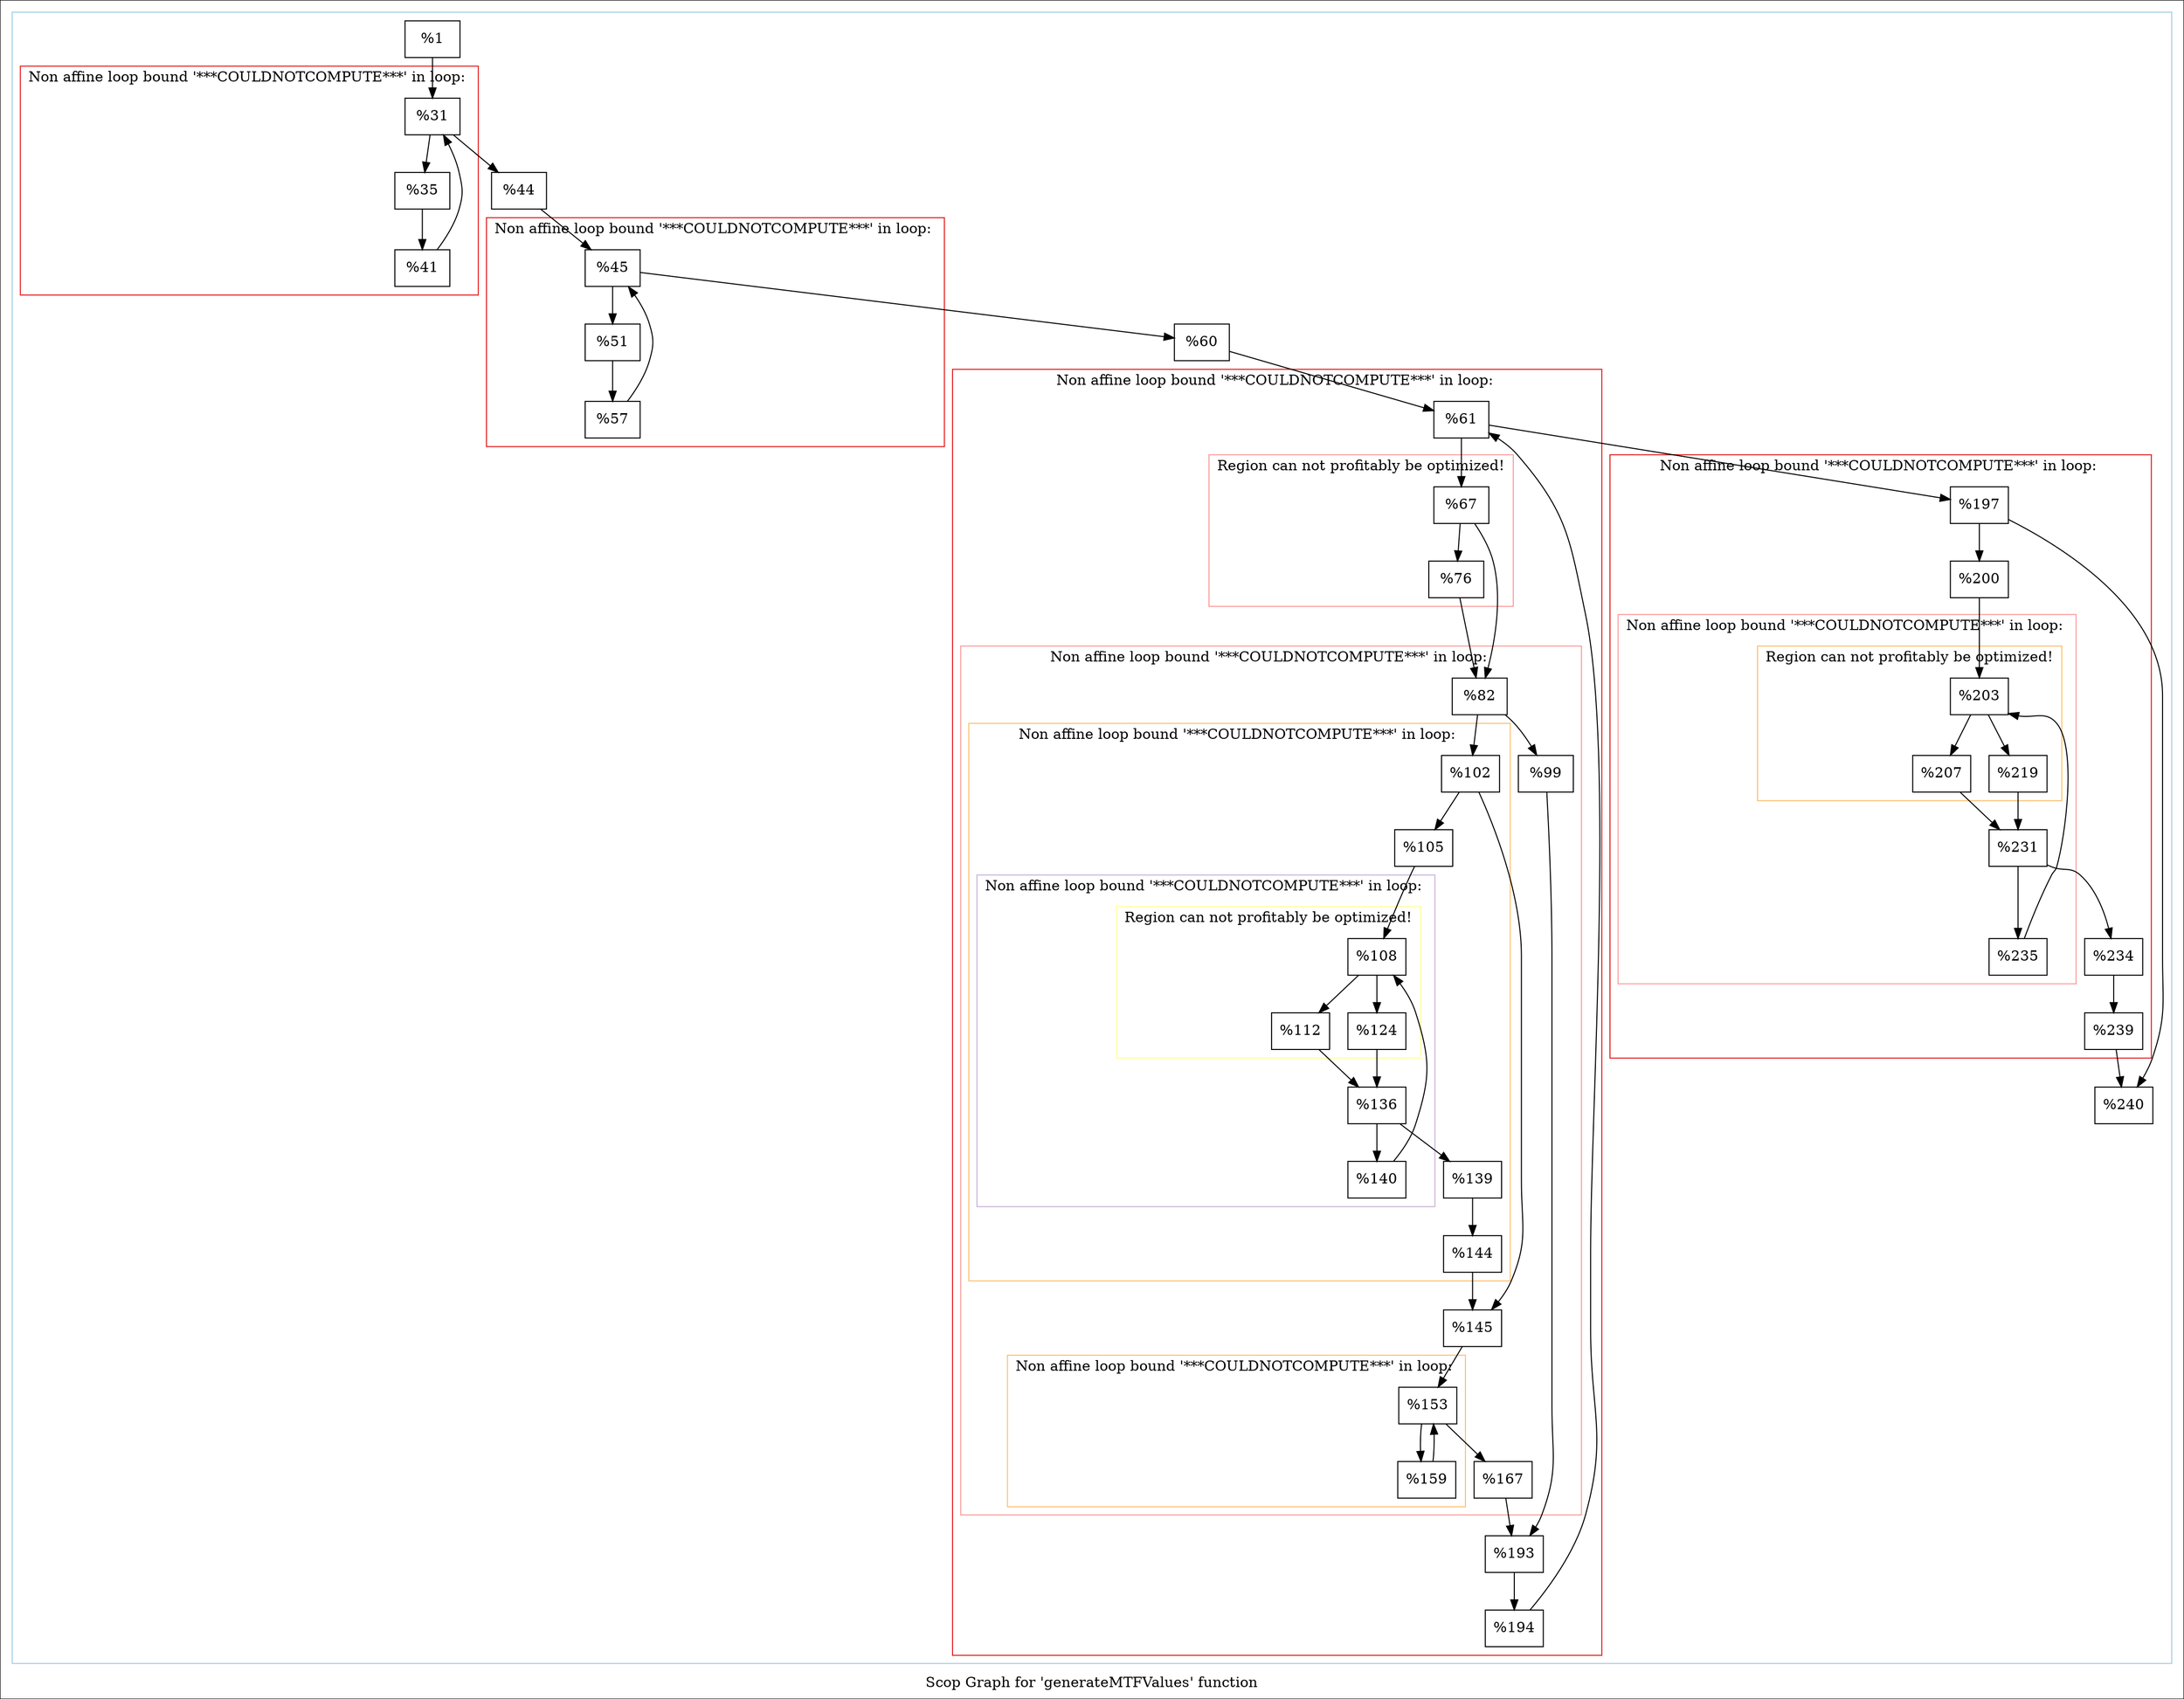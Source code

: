 digraph "Scop Graph for 'generateMTFValues' function" {
	label="Scop Graph for 'generateMTFValues' function";

	Node0x18273a0 [shape=record,label="{%1}"];
	Node0x18273a0 -> Node0x1862cf0;
	Node0x1862cf0 [shape=record,label="{%31}"];
	Node0x1862cf0 -> Node0x18dfd20;
	Node0x1862cf0 -> Node0x183b190;
	Node0x18dfd20 [shape=record,label="{%35}"];
	Node0x18dfd20 -> Node0x1819e30;
	Node0x1819e30 [shape=record,label="{%41}"];
	Node0x1819e30 -> Node0x1862cf0[constraint=false];
	Node0x183b190 [shape=record,label="{%44}"];
	Node0x183b190 -> Node0x18354c0;
	Node0x18354c0 [shape=record,label="{%45}"];
	Node0x18354c0 -> Node0x1853a60;
	Node0x18354c0 -> Node0x1685e80;
	Node0x1853a60 [shape=record,label="{%51}"];
	Node0x1853a60 -> Node0x18e9c30;
	Node0x18e9c30 [shape=record,label="{%57}"];
	Node0x18e9c30 -> Node0x18354c0[constraint=false];
	Node0x1685e80 [shape=record,label="{%60}"];
	Node0x1685e80 -> Node0x18efbf0;
	Node0x18efbf0 [shape=record,label="{%61}"];
	Node0x18efbf0 -> Node0x15d7fb0;
	Node0x18efbf0 -> Node0x16a1ee0;
	Node0x15d7fb0 [shape=record,label="{%67}"];
	Node0x15d7fb0 -> Node0x17c4c70;
	Node0x15d7fb0 -> Node0x15e4630;
	Node0x17c4c70 [shape=record,label="{%76}"];
	Node0x17c4c70 -> Node0x15e4630;
	Node0x15e4630 [shape=record,label="{%82}"];
	Node0x15e4630 -> Node0x1687200;
	Node0x15e4630 -> Node0x181a4c0;
	Node0x1687200 [shape=record,label="{%99}"];
	Node0x1687200 -> Node0x1822e20;
	Node0x1822e20 [shape=record,label="{%193}"];
	Node0x1822e20 -> Node0x17e75c0;
	Node0x17e75c0 [shape=record,label="{%194}"];
	Node0x17e75c0 -> Node0x18efbf0[constraint=false];
	Node0x181a4c0 [shape=record,label="{%102}"];
	Node0x181a4c0 -> Node0x15e0cf0;
	Node0x181a4c0 -> Node0x183b9b0;
	Node0x15e0cf0 [shape=record,label="{%105}"];
	Node0x15e0cf0 -> Node0x1904680;
	Node0x1904680 [shape=record,label="{%108}"];
	Node0x1904680 -> Node0x168aaa0;
	Node0x1904680 -> Node0x17dce20;
	Node0x168aaa0 [shape=record,label="{%112}"];
	Node0x168aaa0 -> Node0x1834290;
	Node0x1834290 [shape=record,label="{%136}"];
	Node0x1834290 -> Node0x17df510;
	Node0x1834290 -> Node0x17e5b00;
	Node0x17df510 [shape=record,label="{%139}"];
	Node0x17df510 -> Node0x15ff300;
	Node0x15ff300 [shape=record,label="{%144}"];
	Node0x15ff300 -> Node0x183b9b0;
	Node0x183b9b0 [shape=record,label="{%145}"];
	Node0x183b9b0 -> Node0x184fab0;
	Node0x184fab0 [shape=record,label="{%153}"];
	Node0x184fab0 -> Node0x17dcd50;
	Node0x184fab0 -> Node0x1862a50;
	Node0x17dcd50 [shape=record,label="{%159}"];
	Node0x17dcd50 -> Node0x184fab0[constraint=false];
	Node0x1862a50 [shape=record,label="{%167}"];
	Node0x1862a50 -> Node0x1822e20;
	Node0x17e5b00 [shape=record,label="{%140}"];
	Node0x17e5b00 -> Node0x1904680[constraint=false];
	Node0x17dce20 [shape=record,label="{%124}"];
	Node0x17dce20 -> Node0x1834290;
	Node0x16a1ee0 [shape=record,label="{%197}"];
	Node0x16a1ee0 -> Node0x18f9710;
	Node0x16a1ee0 -> Node0x18fbff0;
	Node0x18f9710 [shape=record,label="{%200}"];
	Node0x18f9710 -> Node0x18ef970;
	Node0x18ef970 [shape=record,label="{%203}"];
	Node0x18ef970 -> Node0x1829360;
	Node0x18ef970 -> Node0x182e540;
	Node0x1829360 [shape=record,label="{%207}"];
	Node0x1829360 -> Node0x1849510;
	Node0x1849510 [shape=record,label="{%231}"];
	Node0x1849510 -> Node0x1856150;
	Node0x1849510 -> Node0x1854d20;
	Node0x1856150 [shape=record,label="{%234}"];
	Node0x1856150 -> Node0x15bf360;
	Node0x15bf360 [shape=record,label="{%239}"];
	Node0x15bf360 -> Node0x18fbff0;
	Node0x18fbff0 [shape=record,label="{%240}"];
	Node0x1854d20 [shape=record,label="{%235}"];
	Node0x1854d20 -> Node0x18ef970[constraint=false];
	Node0x182e540 [shape=record,label="{%219}"];
	Node0x182e540 -> Node0x1849510;
	colorscheme = "paired12"
        subgraph cluster_0x18d11b0 {
          label = "";
          style = solid;
          color = 1
          subgraph cluster_0x1924ed0 {
            label = "Non affine loop bound '***COULDNOTCOMPUTE***' in loop: ";
            style = solid;
            color = 6
            Node0x1862cf0;
            Node0x18dfd20;
            Node0x1819e30;
          }
          subgraph cluster_0x1924e50 {
            label = "Non affine loop bound '***COULDNOTCOMPUTE***' in loop: ";
            style = solid;
            color = 6
            Node0x18354c0;
            Node0x1853a60;
            Node0x18e9c30;
          }
          subgraph cluster_0x1924dd0 {
            label = "Non affine loop bound '***COULDNOTCOMPUTE***' in loop: ";
            style = solid;
            color = 6
            subgraph cluster_0x18ff570 {
              label = "Region can not profitably be optimized!";
              style = solid;
              color = 5
              Node0x15d7fb0;
              Node0x17c4c70;
            }
            subgraph cluster_0x18d1130 {
              label = "Non affine loop bound '***COULDNOTCOMPUTE***' in loop: ";
              style = solid;
              color = 5
              subgraph cluster_0x1902470 {
                label = "Non affine loop bound '***COULDNOTCOMPUTE***' in loop: ";
                style = solid;
                color = 7
                subgraph cluster_0x15831c0 {
                  label = "Non affine loop bound '***COULDNOTCOMPUTE***' in loop: ";
                  style = solid;
                  color = 9
                  subgraph cluster_0x1928260 {
                    label = "Region can not profitably be optimized!";
                    style = solid;
                    color = 11
                    Node0x1904680;
                    Node0x168aaa0;
                    Node0x17dce20;
                  }
                  Node0x1834290;
                  Node0x17e5b00;
                }
                Node0x181a4c0;
                Node0x15e0cf0;
                Node0x17df510;
                Node0x15ff300;
              }
              subgraph cluster_0x19015d0 {
                label = "Non affine loop bound '***COULDNOTCOMPUTE***' in loop: ";
                style = solid;
                color = 7
                Node0x184fab0;
                Node0x17dcd50;
              }
              Node0x15e4630;
              Node0x1687200;
              Node0x183b9b0;
              Node0x1862a50;
            }
            Node0x18efbf0;
            Node0x1822e20;
            Node0x17e75c0;
          }
          subgraph cluster_0x1582130 {
            label = "Non affine loop bound '***COULDNOTCOMPUTE***' in loop: ";
            style = solid;
            color = 6
            subgraph cluster_0x15820b0 {
              label = "Non affine loop bound '***COULDNOTCOMPUTE***' in loop: ";
              style = solid;
              color = 5
              subgraph cluster_0x1582030 {
                label = "Region can not profitably be optimized!";
                style = solid;
                color = 7
                Node0x18ef970;
                Node0x1829360;
                Node0x182e540;
              }
              Node0x1849510;
              Node0x1854d20;
            }
            Node0x16a1ee0;
            Node0x18f9710;
            Node0x1856150;
            Node0x15bf360;
          }
          Node0x18273a0;
          Node0x183b190;
          Node0x1685e80;
          Node0x18fbff0;
        }
}

